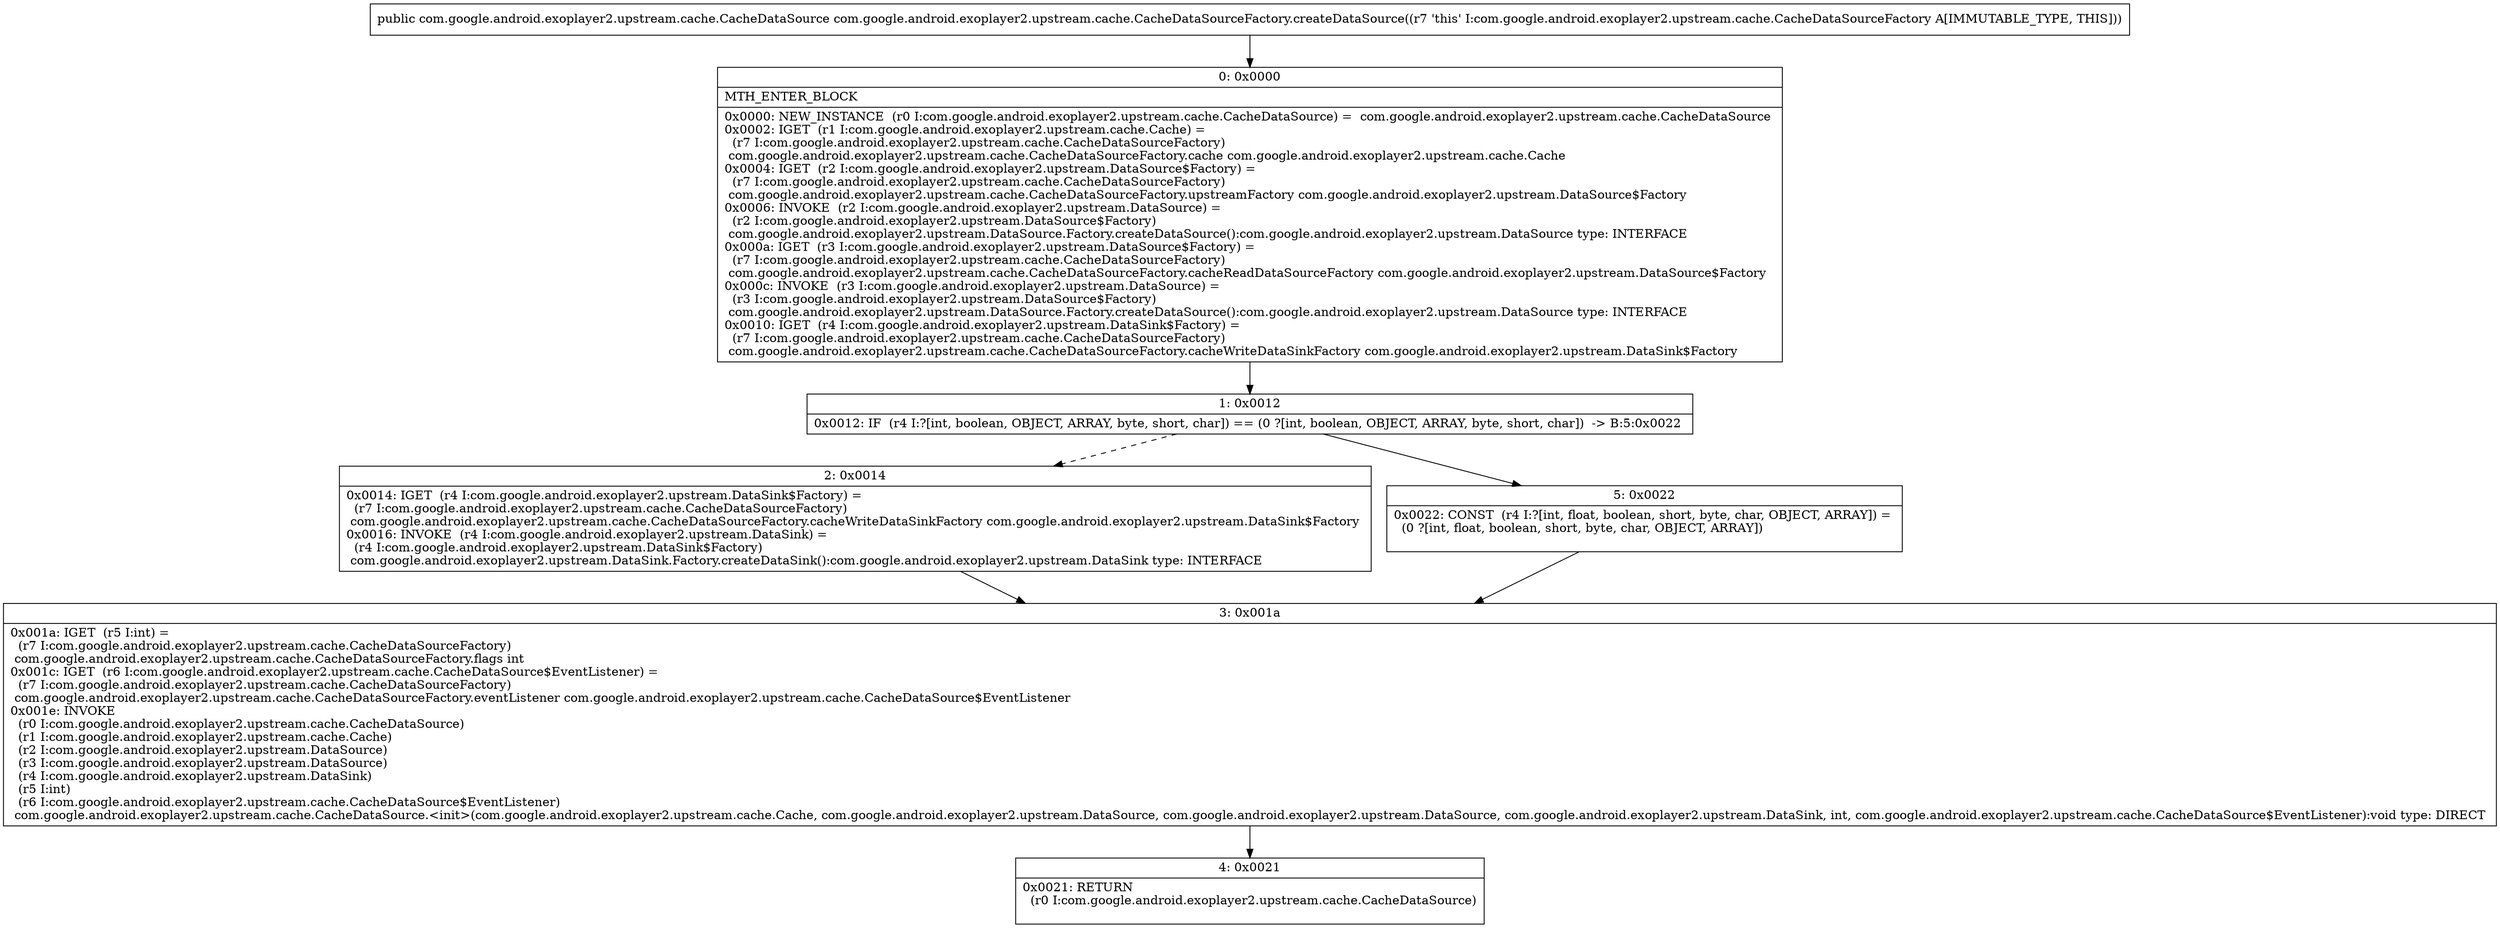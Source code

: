 digraph "CFG forcom.google.android.exoplayer2.upstream.cache.CacheDataSourceFactory.createDataSource()Lcom\/google\/android\/exoplayer2\/upstream\/cache\/CacheDataSource;" {
Node_0 [shape=record,label="{0\:\ 0x0000|MTH_ENTER_BLOCK\l|0x0000: NEW_INSTANCE  (r0 I:com.google.android.exoplayer2.upstream.cache.CacheDataSource) =  com.google.android.exoplayer2.upstream.cache.CacheDataSource \l0x0002: IGET  (r1 I:com.google.android.exoplayer2.upstream.cache.Cache) = \l  (r7 I:com.google.android.exoplayer2.upstream.cache.CacheDataSourceFactory)\l com.google.android.exoplayer2.upstream.cache.CacheDataSourceFactory.cache com.google.android.exoplayer2.upstream.cache.Cache \l0x0004: IGET  (r2 I:com.google.android.exoplayer2.upstream.DataSource$Factory) = \l  (r7 I:com.google.android.exoplayer2.upstream.cache.CacheDataSourceFactory)\l com.google.android.exoplayer2.upstream.cache.CacheDataSourceFactory.upstreamFactory com.google.android.exoplayer2.upstream.DataSource$Factory \l0x0006: INVOKE  (r2 I:com.google.android.exoplayer2.upstream.DataSource) = \l  (r2 I:com.google.android.exoplayer2.upstream.DataSource$Factory)\l com.google.android.exoplayer2.upstream.DataSource.Factory.createDataSource():com.google.android.exoplayer2.upstream.DataSource type: INTERFACE \l0x000a: IGET  (r3 I:com.google.android.exoplayer2.upstream.DataSource$Factory) = \l  (r7 I:com.google.android.exoplayer2.upstream.cache.CacheDataSourceFactory)\l com.google.android.exoplayer2.upstream.cache.CacheDataSourceFactory.cacheReadDataSourceFactory com.google.android.exoplayer2.upstream.DataSource$Factory \l0x000c: INVOKE  (r3 I:com.google.android.exoplayer2.upstream.DataSource) = \l  (r3 I:com.google.android.exoplayer2.upstream.DataSource$Factory)\l com.google.android.exoplayer2.upstream.DataSource.Factory.createDataSource():com.google.android.exoplayer2.upstream.DataSource type: INTERFACE \l0x0010: IGET  (r4 I:com.google.android.exoplayer2.upstream.DataSink$Factory) = \l  (r7 I:com.google.android.exoplayer2.upstream.cache.CacheDataSourceFactory)\l com.google.android.exoplayer2.upstream.cache.CacheDataSourceFactory.cacheWriteDataSinkFactory com.google.android.exoplayer2.upstream.DataSink$Factory \l}"];
Node_1 [shape=record,label="{1\:\ 0x0012|0x0012: IF  (r4 I:?[int, boolean, OBJECT, ARRAY, byte, short, char]) == (0 ?[int, boolean, OBJECT, ARRAY, byte, short, char])  \-\> B:5:0x0022 \l}"];
Node_2 [shape=record,label="{2\:\ 0x0014|0x0014: IGET  (r4 I:com.google.android.exoplayer2.upstream.DataSink$Factory) = \l  (r7 I:com.google.android.exoplayer2.upstream.cache.CacheDataSourceFactory)\l com.google.android.exoplayer2.upstream.cache.CacheDataSourceFactory.cacheWriteDataSinkFactory com.google.android.exoplayer2.upstream.DataSink$Factory \l0x0016: INVOKE  (r4 I:com.google.android.exoplayer2.upstream.DataSink) = \l  (r4 I:com.google.android.exoplayer2.upstream.DataSink$Factory)\l com.google.android.exoplayer2.upstream.DataSink.Factory.createDataSink():com.google.android.exoplayer2.upstream.DataSink type: INTERFACE \l}"];
Node_3 [shape=record,label="{3\:\ 0x001a|0x001a: IGET  (r5 I:int) = \l  (r7 I:com.google.android.exoplayer2.upstream.cache.CacheDataSourceFactory)\l com.google.android.exoplayer2.upstream.cache.CacheDataSourceFactory.flags int \l0x001c: IGET  (r6 I:com.google.android.exoplayer2.upstream.cache.CacheDataSource$EventListener) = \l  (r7 I:com.google.android.exoplayer2.upstream.cache.CacheDataSourceFactory)\l com.google.android.exoplayer2.upstream.cache.CacheDataSourceFactory.eventListener com.google.android.exoplayer2.upstream.cache.CacheDataSource$EventListener \l0x001e: INVOKE  \l  (r0 I:com.google.android.exoplayer2.upstream.cache.CacheDataSource)\l  (r1 I:com.google.android.exoplayer2.upstream.cache.Cache)\l  (r2 I:com.google.android.exoplayer2.upstream.DataSource)\l  (r3 I:com.google.android.exoplayer2.upstream.DataSource)\l  (r4 I:com.google.android.exoplayer2.upstream.DataSink)\l  (r5 I:int)\l  (r6 I:com.google.android.exoplayer2.upstream.cache.CacheDataSource$EventListener)\l com.google.android.exoplayer2.upstream.cache.CacheDataSource.\<init\>(com.google.android.exoplayer2.upstream.cache.Cache, com.google.android.exoplayer2.upstream.DataSource, com.google.android.exoplayer2.upstream.DataSource, com.google.android.exoplayer2.upstream.DataSink, int, com.google.android.exoplayer2.upstream.cache.CacheDataSource$EventListener):void type: DIRECT \l}"];
Node_4 [shape=record,label="{4\:\ 0x0021|0x0021: RETURN  \l  (r0 I:com.google.android.exoplayer2.upstream.cache.CacheDataSource)\l \l}"];
Node_5 [shape=record,label="{5\:\ 0x0022|0x0022: CONST  (r4 I:?[int, float, boolean, short, byte, char, OBJECT, ARRAY]) = \l  (0 ?[int, float, boolean, short, byte, char, OBJECT, ARRAY])\l \l}"];
MethodNode[shape=record,label="{public com.google.android.exoplayer2.upstream.cache.CacheDataSource com.google.android.exoplayer2.upstream.cache.CacheDataSourceFactory.createDataSource((r7 'this' I:com.google.android.exoplayer2.upstream.cache.CacheDataSourceFactory A[IMMUTABLE_TYPE, THIS])) }"];
MethodNode -> Node_0;
Node_0 -> Node_1;
Node_1 -> Node_2[style=dashed];
Node_1 -> Node_5;
Node_2 -> Node_3;
Node_3 -> Node_4;
Node_5 -> Node_3;
}

